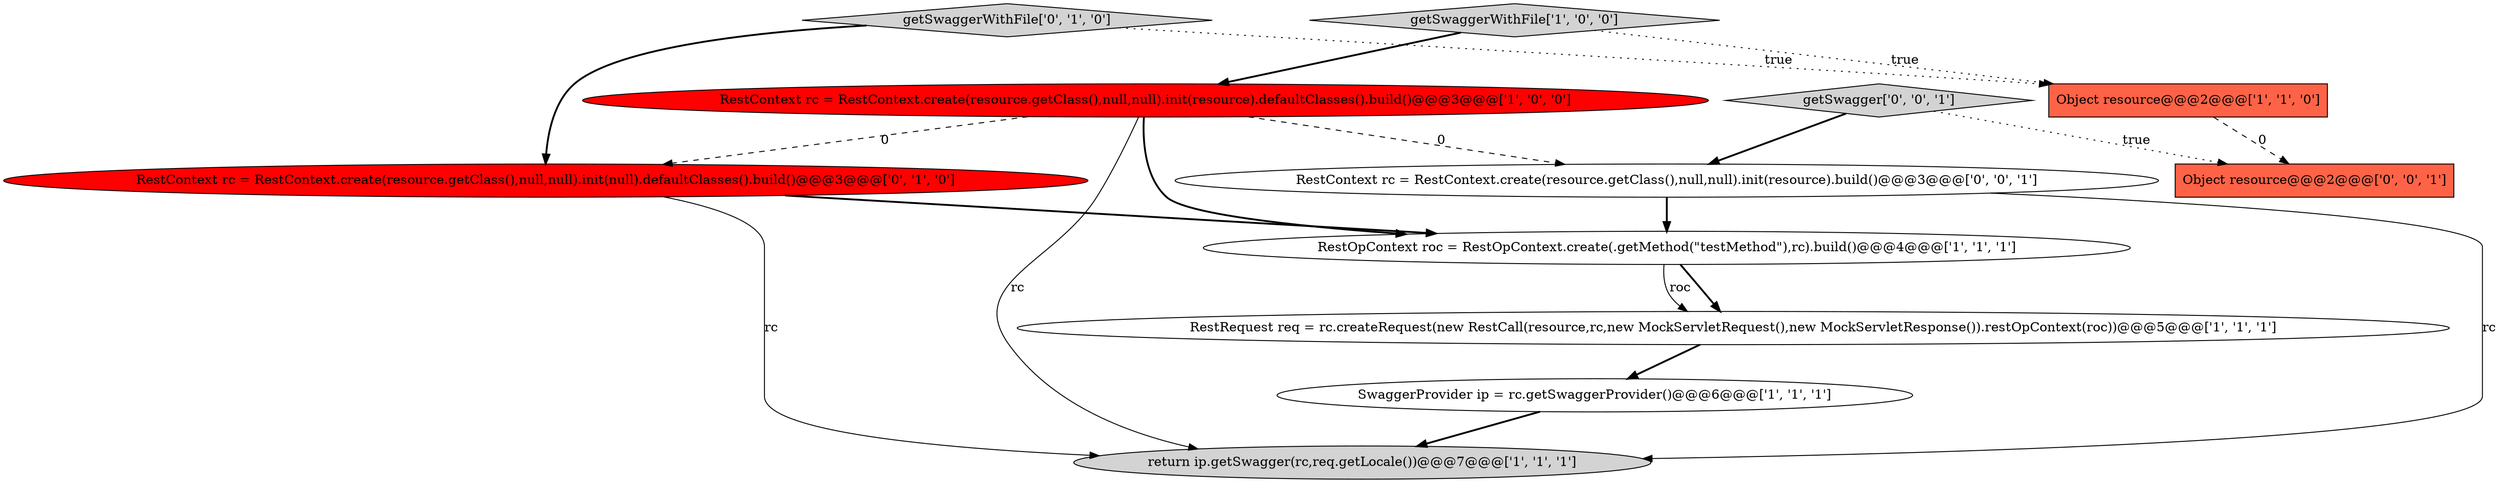 digraph {
0 [style = filled, label = "SwaggerProvider ip = rc.getSwaggerProvider()@@@6@@@['1', '1', '1']", fillcolor = white, shape = ellipse image = "AAA0AAABBB1BBB"];
3 [style = filled, label = "Object resource@@@2@@@['1', '1', '0']", fillcolor = tomato, shape = box image = "AAA0AAABBB1BBB"];
5 [style = filled, label = "return ip.getSwagger(rc,req.getLocale())@@@7@@@['1', '1', '1']", fillcolor = lightgray, shape = ellipse image = "AAA0AAABBB1BBB"];
1 [style = filled, label = "RestRequest req = rc.createRequest(new RestCall(resource,rc,new MockServletRequest(),new MockServletResponse()).restOpContext(roc))@@@5@@@['1', '1', '1']", fillcolor = white, shape = ellipse image = "AAA0AAABBB1BBB"];
7 [style = filled, label = "getSwaggerWithFile['0', '1', '0']", fillcolor = lightgray, shape = diamond image = "AAA0AAABBB2BBB"];
10 [style = filled, label = "Object resource@@@2@@@['0', '0', '1']", fillcolor = tomato, shape = box image = "AAA0AAABBB3BBB"];
6 [style = filled, label = "RestOpContext roc = RestOpContext.create(.getMethod(\"testMethod\"),rc).build()@@@4@@@['1', '1', '1']", fillcolor = white, shape = ellipse image = "AAA0AAABBB1BBB"];
4 [style = filled, label = "RestContext rc = RestContext.create(resource.getClass(),null,null).init(resource).defaultClasses().build()@@@3@@@['1', '0', '0']", fillcolor = red, shape = ellipse image = "AAA1AAABBB1BBB"];
8 [style = filled, label = "RestContext rc = RestContext.create(resource.getClass(),null,null).init(null).defaultClasses().build()@@@3@@@['0', '1', '0']", fillcolor = red, shape = ellipse image = "AAA1AAABBB2BBB"];
9 [style = filled, label = "getSwagger['0', '0', '1']", fillcolor = lightgray, shape = diamond image = "AAA0AAABBB3BBB"];
11 [style = filled, label = "RestContext rc = RestContext.create(resource.getClass(),null,null).init(resource).build()@@@3@@@['0', '0', '1']", fillcolor = white, shape = ellipse image = "AAA0AAABBB3BBB"];
2 [style = filled, label = "getSwaggerWithFile['1', '0', '0']", fillcolor = lightgray, shape = diamond image = "AAA0AAABBB1BBB"];
2->3 [style = dotted, label="true"];
4->5 [style = solid, label="rc"];
6->1 [style = bold, label=""];
8->6 [style = bold, label=""];
3->10 [style = dashed, label="0"];
1->0 [style = bold, label=""];
4->8 [style = dashed, label="0"];
9->11 [style = bold, label=""];
6->1 [style = solid, label="roc"];
4->11 [style = dashed, label="0"];
7->8 [style = bold, label=""];
7->3 [style = dotted, label="true"];
2->4 [style = bold, label=""];
4->6 [style = bold, label=""];
11->5 [style = solid, label="rc"];
9->10 [style = dotted, label="true"];
8->5 [style = solid, label="rc"];
11->6 [style = bold, label=""];
0->5 [style = bold, label=""];
}
